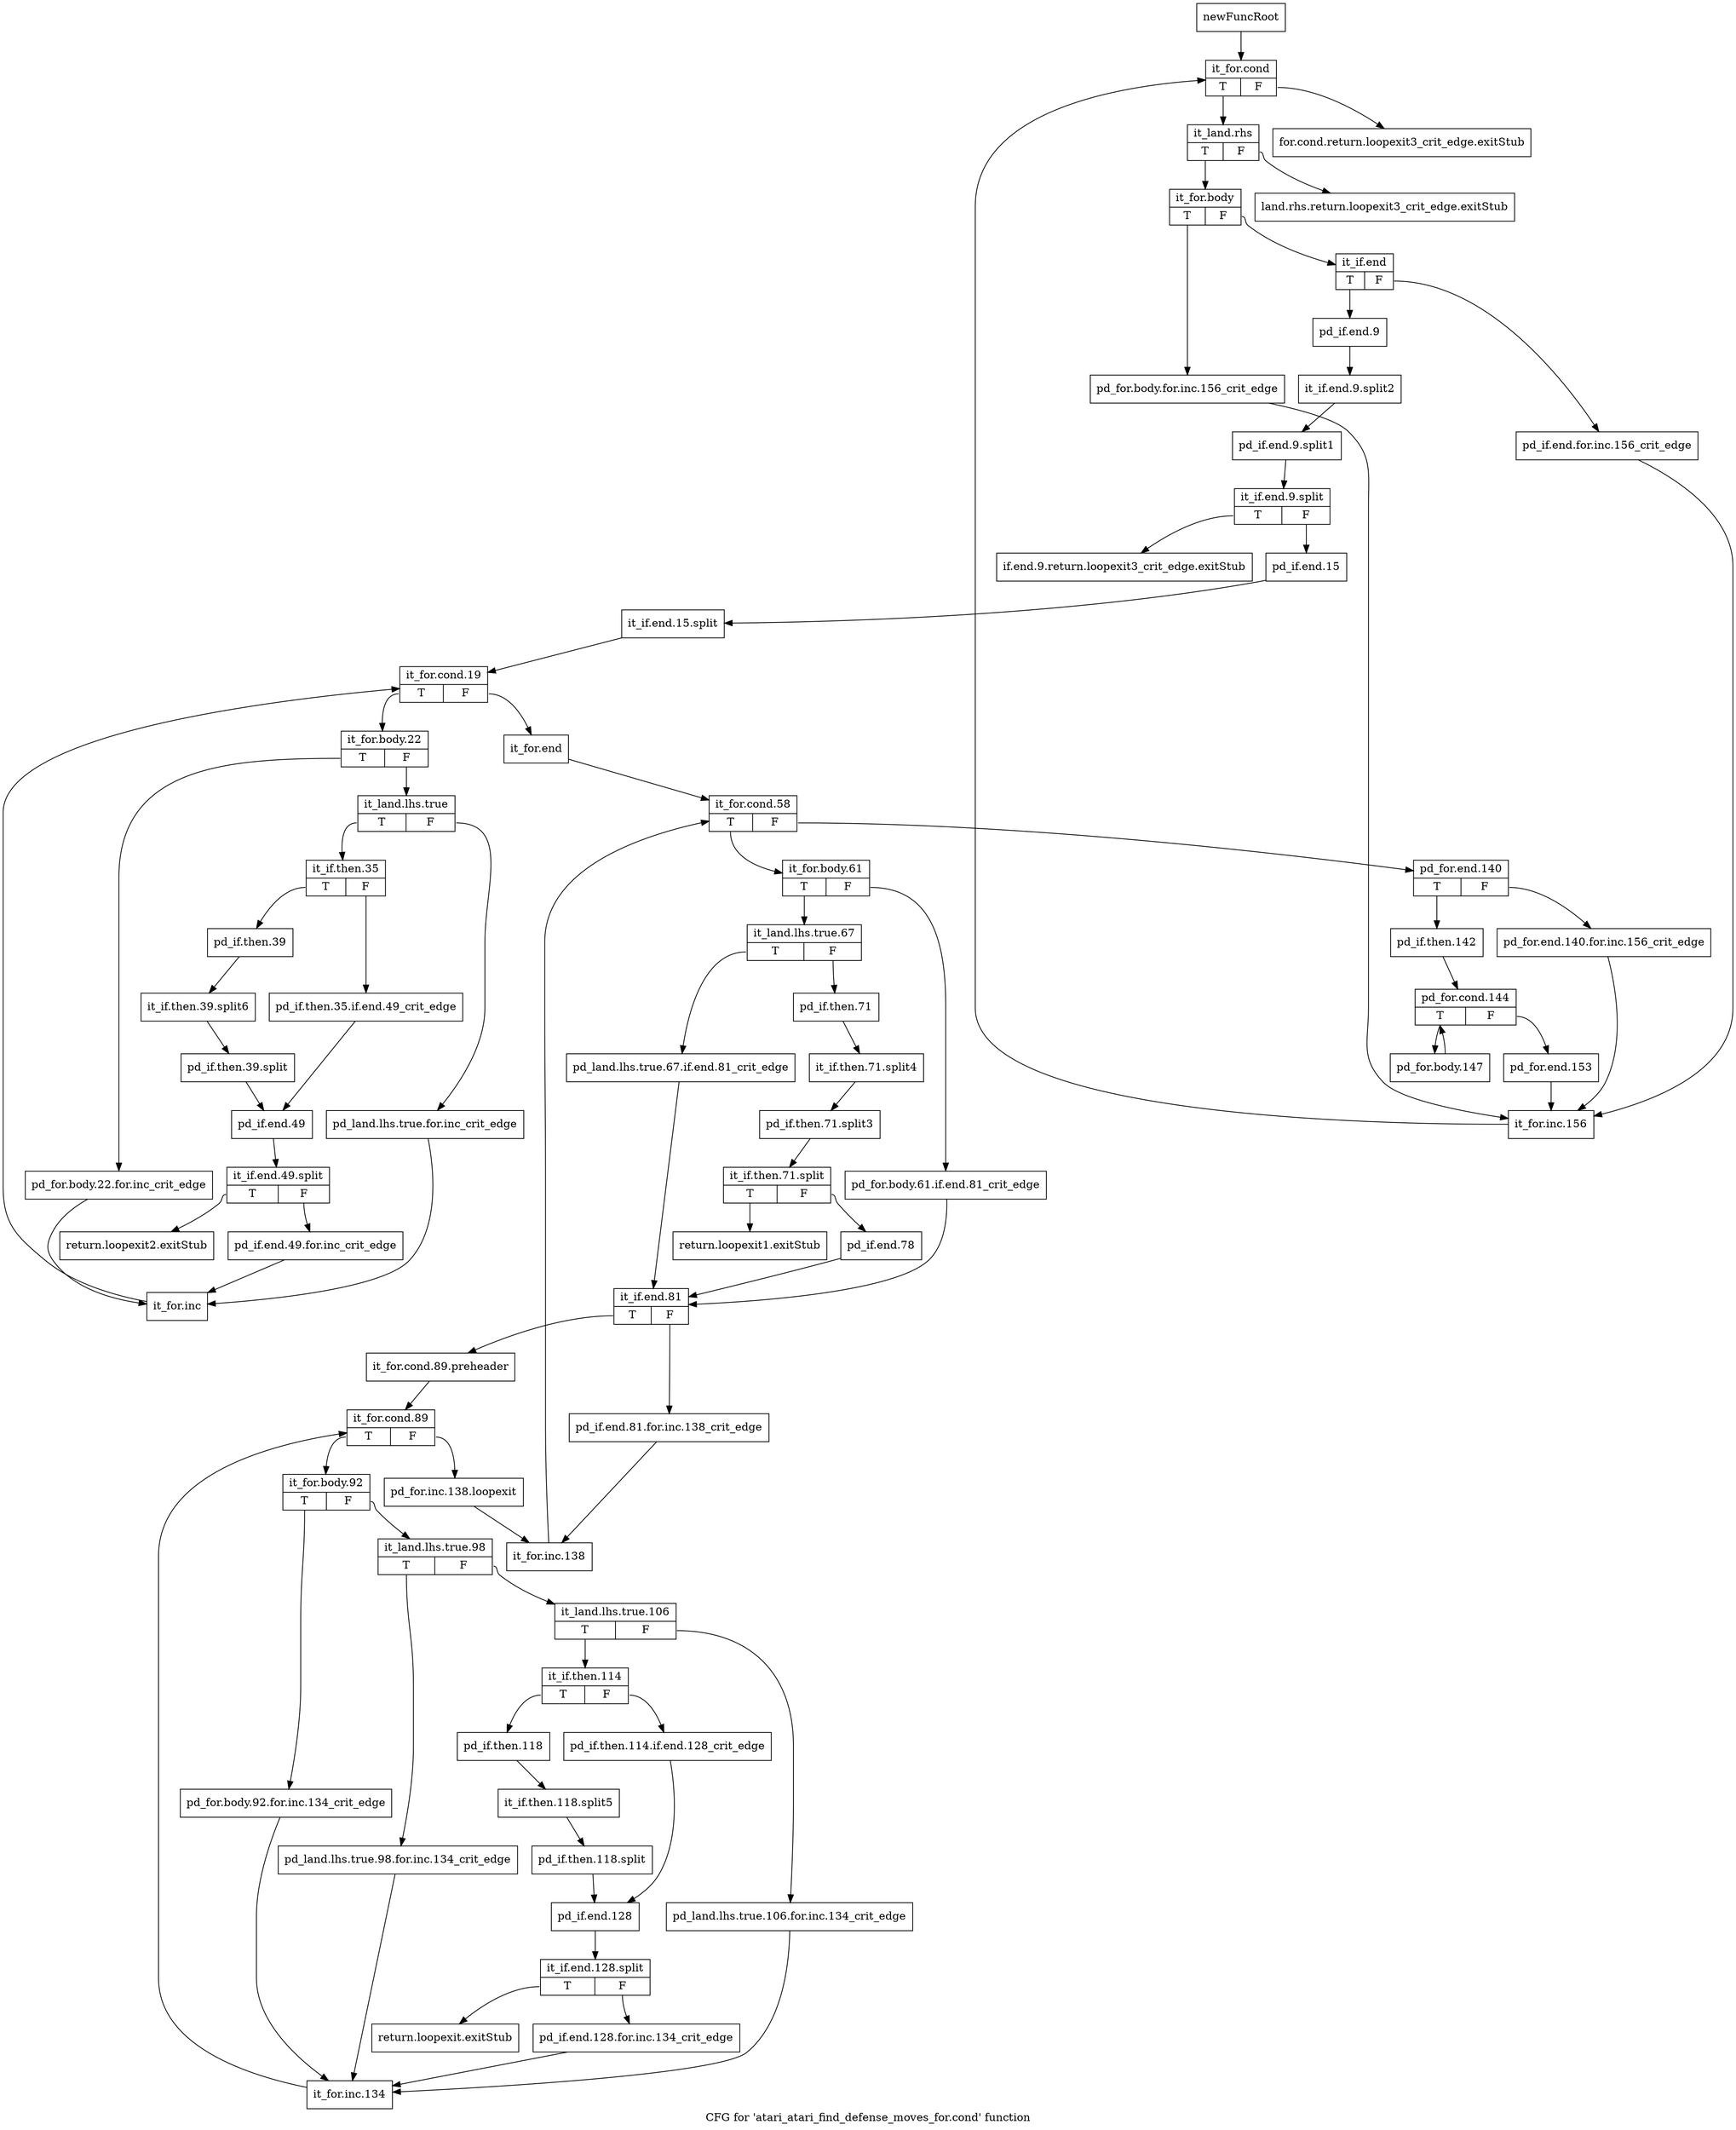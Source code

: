 digraph "CFG for 'atari_atari_find_defense_moves_for.cond' function" {
	label="CFG for 'atari_atari_find_defense_moves_for.cond' function";

	Node0x3eadf40 [shape=record,label="{newFuncRoot}"];
	Node0x3eadf40 -> Node0x3eae170;
	Node0x3eadf90 [shape=record,label="{for.cond.return.loopexit3_crit_edge.exitStub}"];
	Node0x3eadfe0 [shape=record,label="{land.rhs.return.loopexit3_crit_edge.exitStub}"];
	Node0x3eae030 [shape=record,label="{if.end.9.return.loopexit3_crit_edge.exitStub}"];
	Node0x3eae080 [shape=record,label="{return.loopexit1.exitStub}"];
	Node0x3eae0d0 [shape=record,label="{return.loopexit.exitStub}"];
	Node0x3eae120 [shape=record,label="{return.loopexit2.exitStub}"];
	Node0x3eae170 [shape=record,label="{it_for.cond|{<s0>T|<s1>F}}"];
	Node0x3eae170:s0 -> Node0x3eae1c0;
	Node0x3eae170:s1 -> Node0x3eadf90;
	Node0x3eae1c0 [shape=record,label="{it_land.rhs|{<s0>T|<s1>F}}"];
	Node0x3eae1c0:s0 -> Node0x3eae210;
	Node0x3eae1c0:s1 -> Node0x3eadfe0;
	Node0x3eae210 [shape=record,label="{it_for.body|{<s0>T|<s1>F}}"];
	Node0x3eae210:s0 -> Node0x3eaf110;
	Node0x3eae210:s1 -> Node0x3eae260;
	Node0x3eae260 [shape=record,label="{it_if.end|{<s0>T|<s1>F}}"];
	Node0x3eae260:s0 -> Node0x3eae300;
	Node0x3eae260:s1 -> Node0x3eae2b0;
	Node0x3eae2b0 [shape=record,label="{pd_if.end.for.inc.156_crit_edge}"];
	Node0x3eae2b0 -> Node0x3eaf160;
	Node0x3eae300 [shape=record,label="{pd_if.end.9}"];
	Node0x3eae300 -> Node0x4fbe6a0;
	Node0x4fbe6a0 [shape=record,label="{it_if.end.9.split2}"];
	Node0x4fbe6a0 -> Node0x4fbe720;
	Node0x4fbe720 [shape=record,label="{pd_if.end.9.split1}"];
	Node0x4fbe720 -> Node0x4fbe820;
	Node0x4fbe820 [shape=record,label="{it_if.end.9.split|{<s0>T|<s1>F}}"];
	Node0x4fbe820:s0 -> Node0x3eae030;
	Node0x4fbe820:s1 -> Node0x3eae350;
	Node0x3eae350 [shape=record,label="{pd_if.end.15}"];
	Node0x3eae350 -> Node0x4fbea20;
	Node0x4fbea20 [shape=record,label="{it_if.end.15.split}"];
	Node0x4fbea20 -> Node0x3eae3a0;
	Node0x3eae3a0 [shape=record,label="{it_for.cond.19|{<s0>T|<s1>F}}"];
	Node0x3eae3a0:s0 -> Node0x3eaedf0;
	Node0x3eae3a0:s1 -> Node0x3eae3f0;
	Node0x3eae3f0 [shape=record,label="{it_for.end}"];
	Node0x3eae3f0 -> Node0x3eae440;
	Node0x3eae440 [shape=record,label="{it_for.cond.58|{<s0>T|<s1>F}}"];
	Node0x3eae440:s0 -> Node0x3eae670;
	Node0x3eae440:s1 -> Node0x3eae490;
	Node0x3eae490 [shape=record,label="{pd_for.end.140|{<s0>T|<s1>F}}"];
	Node0x3eae490:s0 -> Node0x3eae530;
	Node0x3eae490:s1 -> Node0x3eae4e0;
	Node0x3eae4e0 [shape=record,label="{pd_for.end.140.for.inc.156_crit_edge}"];
	Node0x3eae4e0 -> Node0x3eaf160;
	Node0x3eae530 [shape=record,label="{pd_if.then.142}"];
	Node0x3eae530 -> Node0x3eae580;
	Node0x3eae580 [shape=record,label="{pd_for.cond.144|{<s0>T|<s1>F}}"];
	Node0x3eae580:s0 -> Node0x3eae620;
	Node0x3eae580:s1 -> Node0x3eae5d0;
	Node0x3eae5d0 [shape=record,label="{pd_for.end.153}"];
	Node0x3eae5d0 -> Node0x3eaf160;
	Node0x3eae620 [shape=record,label="{pd_for.body.147}"];
	Node0x3eae620 -> Node0x3eae580;
	Node0x3eae670 [shape=record,label="{it_for.body.61|{<s0>T|<s1>F}}"];
	Node0x3eae670:s0 -> Node0x3eae710;
	Node0x3eae670:s1 -> Node0x3eae6c0;
	Node0x3eae6c0 [shape=record,label="{pd_for.body.61.if.end.81_crit_edge}"];
	Node0x3eae6c0 -> Node0x3eae850;
	Node0x3eae710 [shape=record,label="{it_land.lhs.true.67|{<s0>T|<s1>F}}"];
	Node0x3eae710:s0 -> Node0x3eae800;
	Node0x3eae710:s1 -> Node0x3eae760;
	Node0x3eae760 [shape=record,label="{pd_if.then.71}"];
	Node0x3eae760 -> Node0x4f7fb00;
	Node0x4f7fb00 [shape=record,label="{it_if.then.71.split4}"];
	Node0x4f7fb00 -> Node0x4fbe9a0;
	Node0x4fbe9a0 [shape=record,label="{pd_if.then.71.split3}"];
	Node0x4fbe9a0 -> Node0x4fbe920;
	Node0x4fbe920 [shape=record,label="{it_if.then.71.split|{<s0>T|<s1>F}}"];
	Node0x4fbe920:s0 -> Node0x3eae080;
	Node0x4fbe920:s1 -> Node0x3eae7b0;
	Node0x3eae7b0 [shape=record,label="{pd_if.end.78}"];
	Node0x3eae7b0 -> Node0x3eae850;
	Node0x3eae800 [shape=record,label="{pd_land.lhs.true.67.if.end.81_crit_edge}"];
	Node0x3eae800 -> Node0x3eae850;
	Node0x3eae850 [shape=record,label="{it_if.end.81|{<s0>T|<s1>F}}"];
	Node0x3eae850:s0 -> Node0x3eae8f0;
	Node0x3eae850:s1 -> Node0x3eae8a0;
	Node0x3eae8a0 [shape=record,label="{pd_if.end.81.for.inc.138_crit_edge}"];
	Node0x3eae8a0 -> Node0x3eae9e0;
	Node0x3eae8f0 [shape=record,label="{it_for.cond.89.preheader}"];
	Node0x3eae8f0 -> Node0x3eae940;
	Node0x3eae940 [shape=record,label="{it_for.cond.89|{<s0>T|<s1>F}}"];
	Node0x3eae940:s0 -> Node0x3eaea30;
	Node0x3eae940:s1 -> Node0x3eae990;
	Node0x3eae990 [shape=record,label="{pd_for.inc.138.loopexit}"];
	Node0x3eae990 -> Node0x3eae9e0;
	Node0x3eae9e0 [shape=record,label="{it_for.inc.138}"];
	Node0x3eae9e0 -> Node0x3eae440;
	Node0x3eaea30 [shape=record,label="{it_for.body.92|{<s0>T|<s1>F}}"];
	Node0x3eaea30:s0 -> Node0x3eaed50;
	Node0x3eaea30:s1 -> Node0x3eaea80;
	Node0x3eaea80 [shape=record,label="{it_land.lhs.true.98|{<s0>T|<s1>F}}"];
	Node0x3eaea80:s0 -> Node0x3eaed00;
	Node0x3eaea80:s1 -> Node0x3eaead0;
	Node0x3eaead0 [shape=record,label="{it_land.lhs.true.106|{<s0>T|<s1>F}}"];
	Node0x3eaead0:s0 -> Node0x3eaeb70;
	Node0x3eaead0:s1 -> Node0x3eaeb20;
	Node0x3eaeb20 [shape=record,label="{pd_land.lhs.true.106.for.inc.134_crit_edge}"];
	Node0x3eaeb20 -> Node0x3eaeda0;
	Node0x3eaeb70 [shape=record,label="{it_if.then.114|{<s0>T|<s1>F}}"];
	Node0x3eaeb70:s0 -> Node0x3eaec10;
	Node0x3eaeb70:s1 -> Node0x3eaebc0;
	Node0x3eaebc0 [shape=record,label="{pd_if.then.114.if.end.128_crit_edge}"];
	Node0x3eaebc0 -> Node0x3eaec60;
	Node0x3eaec10 [shape=record,label="{pd_if.then.118}"];
	Node0x3eaec10 -> Node0x4f7fa00;
	Node0x4f7fa00 [shape=record,label="{it_if.then.118.split5}"];
	Node0x4f7fa00 -> Node0x4f7fb80;
	Node0x4f7fb80 [shape=record,label="{pd_if.then.118.split}"];
	Node0x4f7fb80 -> Node0x3eaec60;
	Node0x3eaec60 [shape=record,label="{pd_if.end.128}"];
	Node0x3eaec60 -> Node0x4f801f0;
	Node0x4f801f0 [shape=record,label="{it_if.end.128.split|{<s0>T|<s1>F}}"];
	Node0x4f801f0:s0 -> Node0x3eae0d0;
	Node0x4f801f0:s1 -> Node0x3eaecb0;
	Node0x3eaecb0 [shape=record,label="{pd_if.end.128.for.inc.134_crit_edge}"];
	Node0x3eaecb0 -> Node0x3eaeda0;
	Node0x3eaed00 [shape=record,label="{pd_land.lhs.true.98.for.inc.134_crit_edge}"];
	Node0x3eaed00 -> Node0x3eaeda0;
	Node0x3eaed50 [shape=record,label="{pd_for.body.92.for.inc.134_crit_edge}"];
	Node0x3eaed50 -> Node0x3eaeda0;
	Node0x3eaeda0 [shape=record,label="{it_for.inc.134}"];
	Node0x3eaeda0 -> Node0x3eae940;
	Node0x3eaedf0 [shape=record,label="{it_for.body.22|{<s0>T|<s1>F}}"];
	Node0x3eaedf0:s0 -> Node0x3eaf070;
	Node0x3eaedf0:s1 -> Node0x3eaee40;
	Node0x3eaee40 [shape=record,label="{it_land.lhs.true|{<s0>T|<s1>F}}"];
	Node0x3eaee40:s0 -> Node0x3eaeee0;
	Node0x3eaee40:s1 -> Node0x3eaee90;
	Node0x3eaee90 [shape=record,label="{pd_land.lhs.true.for.inc_crit_edge}"];
	Node0x3eaee90 -> Node0x3eaf0c0;
	Node0x3eaeee0 [shape=record,label="{it_if.then.35|{<s0>T|<s1>F}}"];
	Node0x3eaeee0:s0 -> Node0x3eaef80;
	Node0x3eaeee0:s1 -> Node0x3eaef30;
	Node0x3eaef30 [shape=record,label="{pd_if.then.35.if.end.49_crit_edge}"];
	Node0x3eaef30 -> Node0x3eaefd0;
	Node0x3eaef80 [shape=record,label="{pd_if.then.39}"];
	Node0x3eaef80 -> Node0x4f7fd80;
	Node0x4f7fd80 [shape=record,label="{it_if.then.39.split6}"];
	Node0x4f7fd80 -> Node0x4f7fd00;
	Node0x4f7fd00 [shape=record,label="{pd_if.then.39.split}"];
	Node0x4f7fd00 -> Node0x3eaefd0;
	Node0x3eaefd0 [shape=record,label="{pd_if.end.49}"];
	Node0x3eaefd0 -> Node0x4f7fe80;
	Node0x4f7fe80 [shape=record,label="{it_if.end.49.split|{<s0>T|<s1>F}}"];
	Node0x4f7fe80:s0 -> Node0x3eae120;
	Node0x4f7fe80:s1 -> Node0x3eaf020;
	Node0x3eaf020 [shape=record,label="{pd_if.end.49.for.inc_crit_edge}"];
	Node0x3eaf020 -> Node0x3eaf0c0;
	Node0x3eaf070 [shape=record,label="{pd_for.body.22.for.inc_crit_edge}"];
	Node0x3eaf070 -> Node0x3eaf0c0;
	Node0x3eaf0c0 [shape=record,label="{it_for.inc}"];
	Node0x3eaf0c0 -> Node0x3eae3a0;
	Node0x3eaf110 [shape=record,label="{pd_for.body.for.inc.156_crit_edge}"];
	Node0x3eaf110 -> Node0x3eaf160;
	Node0x3eaf160 [shape=record,label="{it_for.inc.156}"];
	Node0x3eaf160 -> Node0x3eae170;
}
